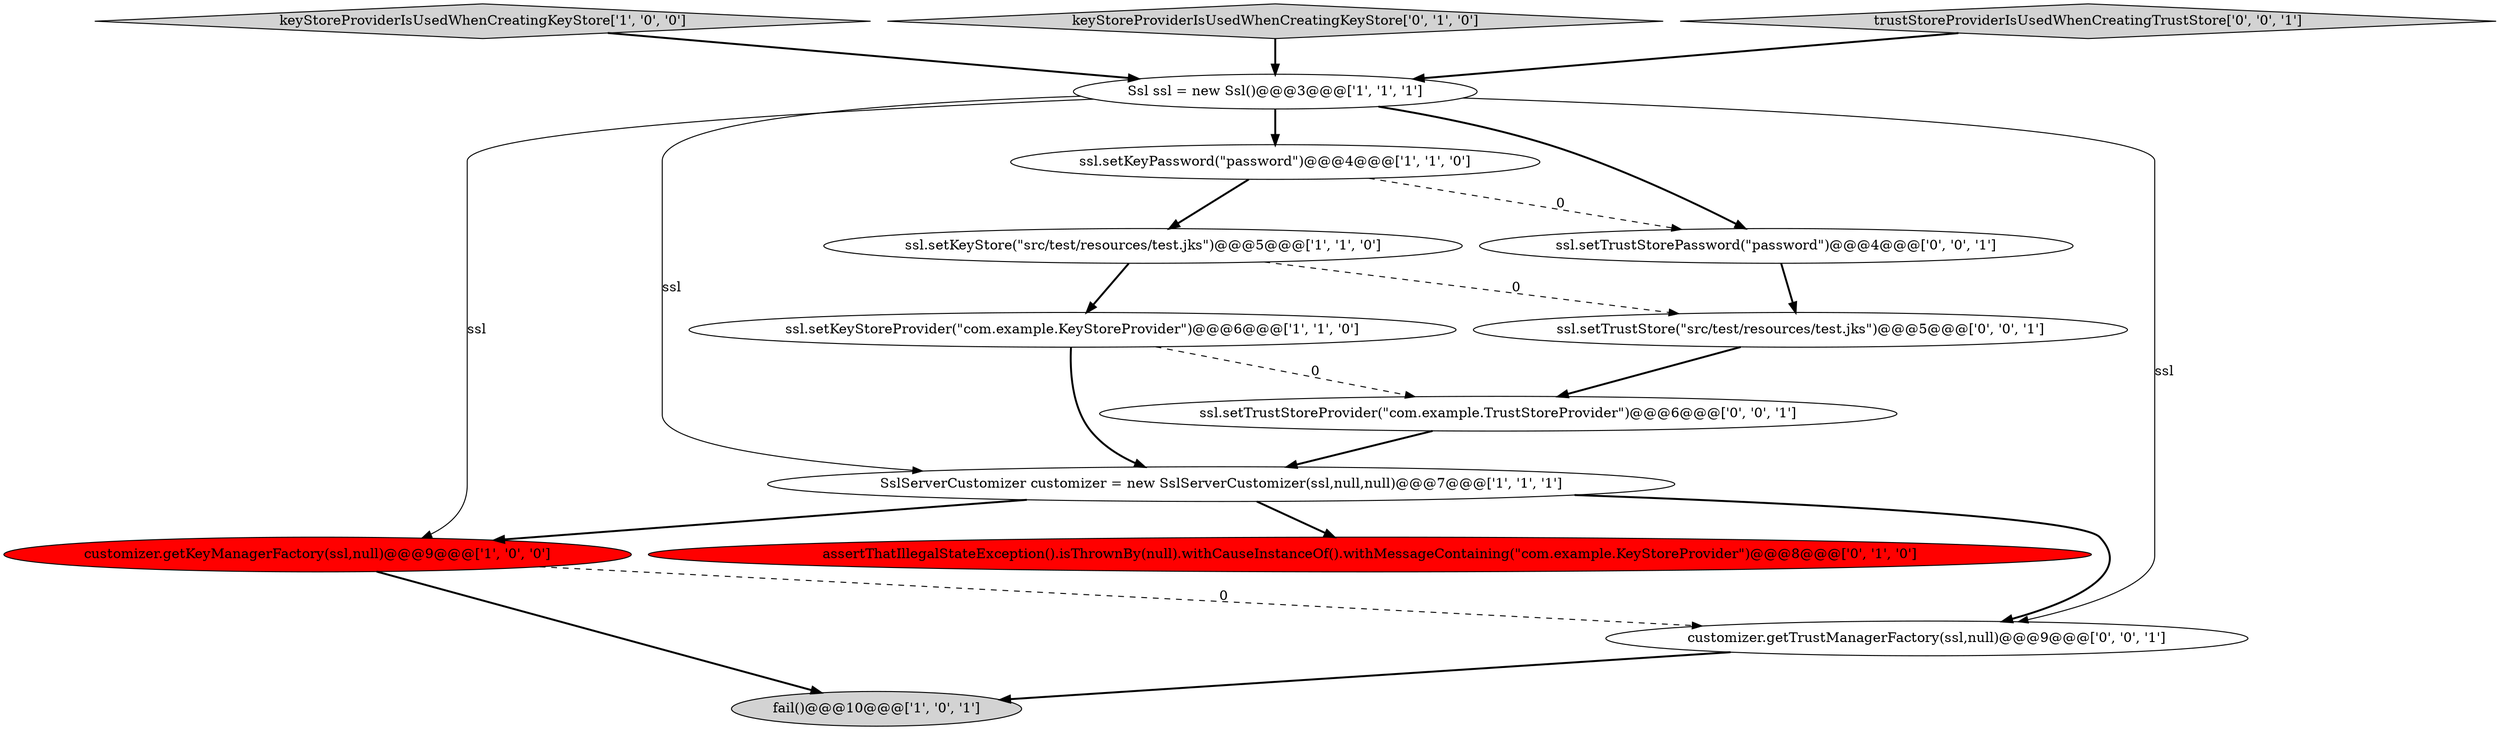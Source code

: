 digraph {
8 [style = filled, label = "assertThatIllegalStateException().isThrownBy(null).withCauseInstanceOf().withMessageContaining(\"com.example.KeyStoreProvider\")@@@8@@@['0', '1', '0']", fillcolor = red, shape = ellipse image = "AAA1AAABBB2BBB"];
4 [style = filled, label = "ssl.setKeyStore(\"src/test/resources/test.jks\")@@@5@@@['1', '1', '0']", fillcolor = white, shape = ellipse image = "AAA0AAABBB1BBB"];
1 [style = filled, label = "ssl.setKeyPassword(\"password\")@@@4@@@['1', '1', '0']", fillcolor = white, shape = ellipse image = "AAA0AAABBB1BBB"];
3 [style = filled, label = "customizer.getKeyManagerFactory(ssl,null)@@@9@@@['1', '0', '0']", fillcolor = red, shape = ellipse image = "AAA1AAABBB1BBB"];
11 [style = filled, label = "ssl.setTrustStore(\"src/test/resources/test.jks\")@@@5@@@['0', '0', '1']", fillcolor = white, shape = ellipse image = "AAA0AAABBB3BBB"];
2 [style = filled, label = "keyStoreProviderIsUsedWhenCreatingKeyStore['1', '0', '0']", fillcolor = lightgray, shape = diamond image = "AAA0AAABBB1BBB"];
9 [style = filled, label = "keyStoreProviderIsUsedWhenCreatingKeyStore['0', '1', '0']", fillcolor = lightgray, shape = diamond image = "AAA0AAABBB2BBB"];
10 [style = filled, label = "ssl.setTrustStoreProvider(\"com.example.TrustStoreProvider\")@@@6@@@['0', '0', '1']", fillcolor = white, shape = ellipse image = "AAA0AAABBB3BBB"];
14 [style = filled, label = "ssl.setTrustStorePassword(\"password\")@@@4@@@['0', '0', '1']", fillcolor = white, shape = ellipse image = "AAA0AAABBB3BBB"];
0 [style = filled, label = "fail()@@@10@@@['1', '0', '1']", fillcolor = lightgray, shape = ellipse image = "AAA0AAABBB1BBB"];
5 [style = filled, label = "SslServerCustomizer customizer = new SslServerCustomizer(ssl,null,null)@@@7@@@['1', '1', '1']", fillcolor = white, shape = ellipse image = "AAA0AAABBB1BBB"];
12 [style = filled, label = "customizer.getTrustManagerFactory(ssl,null)@@@9@@@['0', '0', '1']", fillcolor = white, shape = ellipse image = "AAA0AAABBB3BBB"];
7 [style = filled, label = "ssl.setKeyStoreProvider(\"com.example.KeyStoreProvider\")@@@6@@@['1', '1', '0']", fillcolor = white, shape = ellipse image = "AAA0AAABBB1BBB"];
6 [style = filled, label = "Ssl ssl = new Ssl()@@@3@@@['1', '1', '1']", fillcolor = white, shape = ellipse image = "AAA0AAABBB1BBB"];
13 [style = filled, label = "trustStoreProviderIsUsedWhenCreatingTrustStore['0', '0', '1']", fillcolor = lightgray, shape = diamond image = "AAA0AAABBB3BBB"];
5->3 [style = bold, label=""];
6->12 [style = solid, label="ssl"];
5->8 [style = bold, label=""];
1->4 [style = bold, label=""];
6->3 [style = solid, label="ssl"];
1->14 [style = dashed, label="0"];
2->6 [style = bold, label=""];
12->0 [style = bold, label=""];
4->7 [style = bold, label=""];
3->0 [style = bold, label=""];
9->6 [style = bold, label=""];
6->14 [style = bold, label=""];
6->1 [style = bold, label=""];
7->5 [style = bold, label=""];
10->5 [style = bold, label=""];
3->12 [style = dashed, label="0"];
5->12 [style = bold, label=""];
11->10 [style = bold, label=""];
7->10 [style = dashed, label="0"];
13->6 [style = bold, label=""];
4->11 [style = dashed, label="0"];
6->5 [style = solid, label="ssl"];
14->11 [style = bold, label=""];
}
